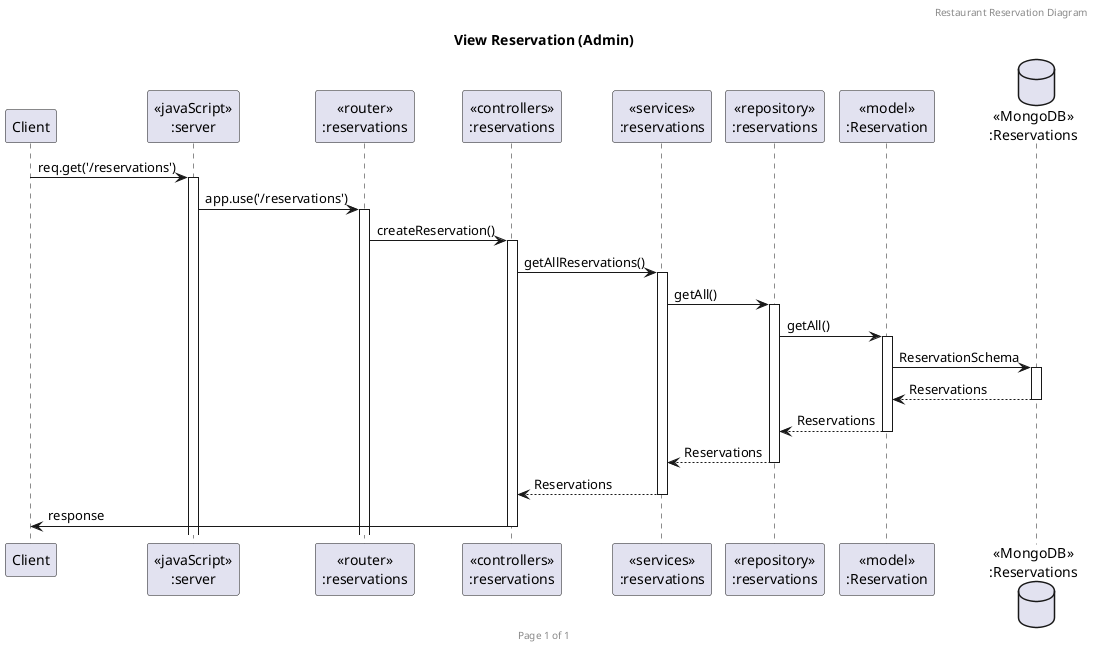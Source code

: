 @startuml Restaurant Reservation

header Restaurant Reservation Diagram
footer Page %page% of %lastpage%
title "View Reservation (Admin)"

participant "Client" as client
participant "<<javaScript>>\n:server" as server
participant "<<router>>\n:reservations" as routerReservations
participant "<<controllers>>\n:reservations" as controllersReservations
participant "<<services>>\n:reservations" as serviceReservation
participant "<<repository>>\n:reservations" as repoReservation
participant "<<model>>\n:Reservation" as modelReservation
database "<<MongoDB>>\n:Reservations" as ReservationsDatabase

client->server ++:req.get('/reservations')
server->routerReservations ++:app.use('/reservations')
routerReservations -> controllersReservations ++:createReservation()

controllersReservations->serviceReservation ++:getAllReservations()
serviceReservation->repoReservation ++:getAll()
repoReservation->modelReservation ++:getAll()
modelReservation ->ReservationsDatabase ++: ReservationSchema
ReservationsDatabase --> modelReservation --: Reservations
modelReservation --> repoReservation --:Reservations
repoReservation --> serviceReservation --:Reservations
serviceReservation--> controllersReservations --:Reservations

controllersReservations->client --:response

@enduml